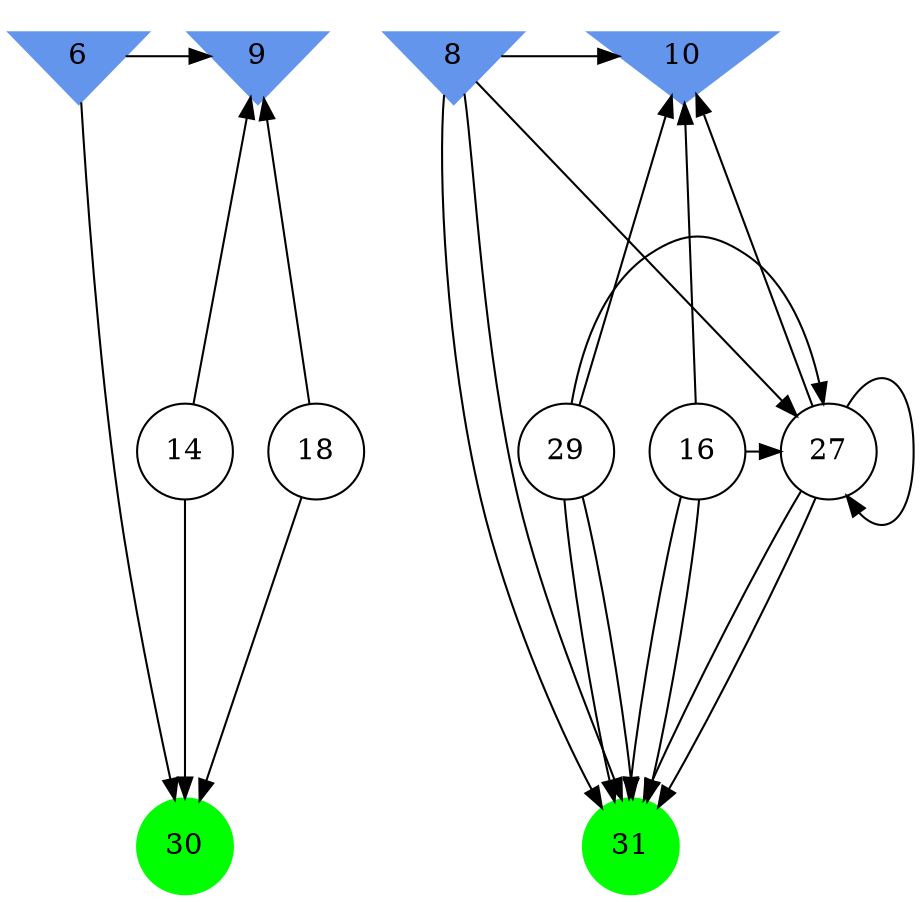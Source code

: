 digraph brain {
	ranksep=2.0;
	6 [shape=invtriangle,style=filled,color=cornflowerblue];
	8 [shape=invtriangle,style=filled,color=cornflowerblue];
	9 [shape=invtriangle,style=filled,color=cornflowerblue];
	10 [shape=invtriangle,style=filled,color=cornflowerblue];
	14 [shape=circle,color=black];
	16 [shape=circle,color=black];
	18 [shape=circle,color=black];
	27 [shape=circle,color=black];
	29 [shape=circle,color=black];
	30 [shape=circle,style=filled,color=green];
	31 [shape=circle,style=filled,color=green];
	6	->	9;
	6	->	30;
	18	->	9;
	18	->	30;
	14	->	9;
	14	->	30;
	16	->	31;
	16	->	31;
	16	->	10;
	16	->	27;
	8	->	31;
	8	->	31;
	8	->	10;
	8	->	27;
	27	->	31;
	27	->	31;
	27	->	10;
	27	->	27;
	29	->	31;
	29	->	31;
	29	->	10;
	29	->	27;
	{ rank=same; 6; 8; 9; 10; }
	{ rank=same; 14; 16; 18; 27; 29; }
	{ rank=same; 30; 31; }
}
